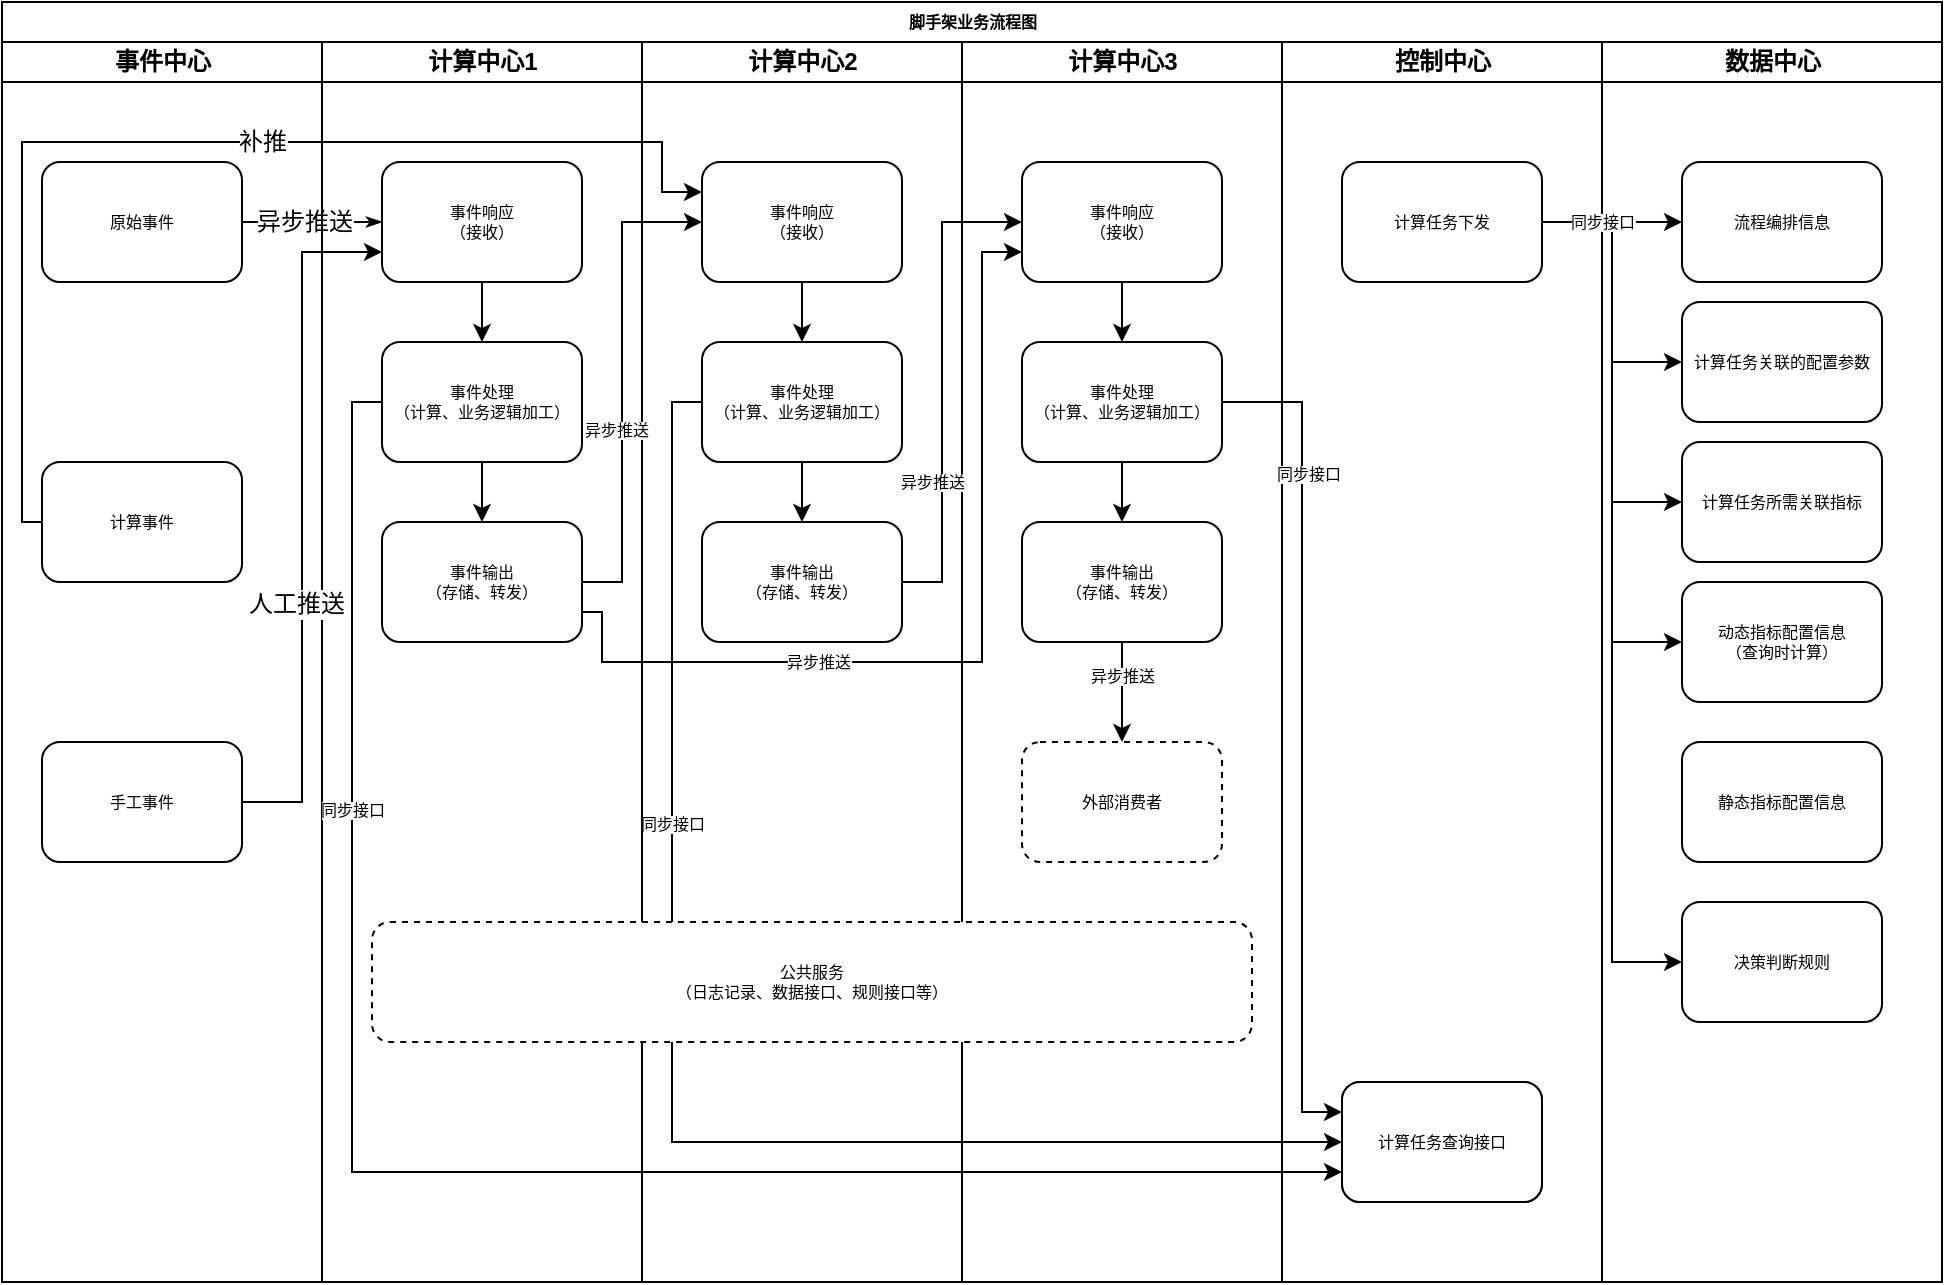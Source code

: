 <mxfile version="12.6.7" type="github">
  <diagram name="Page-1" id="74e2e168-ea6b-b213-b513-2b3c1d86103e">
    <mxGraphModel dx="1360" dy="802" grid="1" gridSize="10" guides="1" tooltips="1" connect="1" arrows="1" fold="1" page="1" pageScale="1" pageWidth="1100" pageHeight="850" background="#ffffff" math="0" shadow="0">
      <root>
        <mxCell id="0"/>
        <mxCell id="1" parent="0"/>
        <mxCell id="77e6c97f196da883-1" value="脚手架业务流程图" style="swimlane;html=1;childLayout=stackLayout;startSize=20;rounded=0;shadow=0;labelBackgroundColor=none;strokeWidth=1;fontFamily=Verdana;fontSize=8;align=center;" parent="1" vertex="1">
          <mxGeometry x="65" y="40" width="970" height="640" as="geometry"/>
        </mxCell>
        <mxCell id="iI2FmbBAY16OOEgHfnBO-54" style="edgeStyle=orthogonalEdgeStyle;rounded=0;orthogonalLoop=1;jettySize=auto;html=1;entryX=0;entryY=0.5;entryDx=0;entryDy=0;exitX=0;exitY=0.5;exitDx=0;exitDy=0;verticalAlign=bottom;" edge="1" parent="77e6c97f196da883-1" source="iI2FmbBAY16OOEgHfnBO-5" target="iI2FmbBAY16OOEgHfnBO-51">
          <mxGeometry relative="1" as="geometry">
            <mxPoint x="345" y="200" as="sourcePoint"/>
            <mxPoint x="730" y="510" as="targetPoint"/>
            <Array as="points">
              <mxPoint x="335" y="200"/>
              <mxPoint x="335" y="570"/>
            </Array>
          </mxGeometry>
        </mxCell>
        <mxCell id="iI2FmbBAY16OOEgHfnBO-70" value="同步接口" style="text;html=1;align=center;verticalAlign=middle;resizable=0;points=[];labelBackgroundColor=#ffffff;fontSize=8;fontFamily=Verdana;" vertex="1" connectable="0" parent="iI2FmbBAY16OOEgHfnBO-54">
          <mxGeometry x="-0.349" relative="1" as="geometry">
            <mxPoint y="-9.17" as="offset"/>
          </mxGeometry>
        </mxCell>
        <mxCell id="77e6c97f196da883-2" value="事件中心" style="swimlane;html=1;startSize=20;" parent="77e6c97f196da883-1" vertex="1">
          <mxGeometry y="20" width="160" height="620" as="geometry"/>
        </mxCell>
        <mxCell id="77e6c97f196da883-8" value="原始事件" style="rounded=1;whiteSpace=wrap;html=1;shadow=0;labelBackgroundColor=none;strokeWidth=1;fontFamily=Verdana;fontSize=8;align=center;" parent="77e6c97f196da883-2" vertex="1">
          <mxGeometry x="20" y="60" width="100" height="60" as="geometry"/>
        </mxCell>
        <mxCell id="77e6c97f196da883-9" value="计算事件" style="rounded=1;whiteSpace=wrap;html=1;shadow=0;labelBackgroundColor=none;strokeWidth=1;fontFamily=Verdana;fontSize=8;align=center;" parent="77e6c97f196da883-2" vertex="1">
          <mxGeometry x="20" y="210" width="100" height="60" as="geometry"/>
        </mxCell>
        <mxCell id="iI2FmbBAY16OOEgHfnBO-1" value="手工事件" style="rounded=1;whiteSpace=wrap;html=1;shadow=0;labelBackgroundColor=none;strokeWidth=1;fontFamily=Verdana;fontSize=8;align=center;" vertex="1" parent="77e6c97f196da883-2">
          <mxGeometry x="20" y="350" width="100" height="60" as="geometry"/>
        </mxCell>
        <mxCell id="77e6c97f196da883-26" style="edgeStyle=orthogonalEdgeStyle;rounded=1;html=1;labelBackgroundColor=none;startArrow=none;startFill=0;startSize=5;endArrow=classicThin;endFill=1;endSize=5;jettySize=auto;orthogonalLoop=1;strokeWidth=1;fontFamily=Verdana;fontSize=8" parent="77e6c97f196da883-1" source="77e6c97f196da883-8" target="77e6c97f196da883-11" edge="1">
          <mxGeometry relative="1" as="geometry"/>
        </mxCell>
        <mxCell id="iI2FmbBAY16OOEgHfnBO-25" value="异步推送" style="text;html=1;align=center;verticalAlign=middle;resizable=0;points=[];labelBackgroundColor=#ffffff;" vertex="1" connectable="0" parent="77e6c97f196da883-26">
          <mxGeometry x="-0.124" relative="1" as="geometry">
            <mxPoint as="offset"/>
          </mxGeometry>
        </mxCell>
        <mxCell id="77e6c97f196da883-3" value="计算中心1" style="swimlane;html=1;startSize=20;" parent="77e6c97f196da883-1" vertex="1">
          <mxGeometry x="160" y="20" width="160" height="620" as="geometry"/>
        </mxCell>
        <mxCell id="iI2FmbBAY16OOEgHfnBO-15" value="" style="edgeStyle=orthogonalEdgeStyle;rounded=0;orthogonalLoop=1;jettySize=auto;html=1;" edge="1" parent="77e6c97f196da883-3" source="77e6c97f196da883-11" target="iI2FmbBAY16OOEgHfnBO-2">
          <mxGeometry relative="1" as="geometry"/>
        </mxCell>
        <mxCell id="77e6c97f196da883-11" value="事件响应&lt;br&gt;（接收）" style="rounded=1;whiteSpace=wrap;html=1;shadow=0;labelBackgroundColor=none;strokeWidth=1;fontFamily=Verdana;fontSize=8;align=center;" parent="77e6c97f196da883-3" vertex="1">
          <mxGeometry x="30" y="60" width="100" height="60" as="geometry"/>
        </mxCell>
        <mxCell id="iI2FmbBAY16OOEgHfnBO-16" value="" style="edgeStyle=orthogonalEdgeStyle;rounded=0;orthogonalLoop=1;jettySize=auto;html=1;" edge="1" parent="77e6c97f196da883-3" source="iI2FmbBAY16OOEgHfnBO-2" target="iI2FmbBAY16OOEgHfnBO-3">
          <mxGeometry relative="1" as="geometry"/>
        </mxCell>
        <mxCell id="iI2FmbBAY16OOEgHfnBO-2" value="事件处理&lt;br&gt;（计算、业务逻辑加工）" style="rounded=1;whiteSpace=wrap;html=1;shadow=0;labelBackgroundColor=none;strokeWidth=1;fontFamily=Verdana;fontSize=8;align=center;" vertex="1" parent="77e6c97f196da883-3">
          <mxGeometry x="30" y="150" width="100" height="60" as="geometry"/>
        </mxCell>
        <mxCell id="iI2FmbBAY16OOEgHfnBO-3" value="事件输出&lt;br&gt;（存储、转发）" style="rounded=1;whiteSpace=wrap;html=1;shadow=0;labelBackgroundColor=none;strokeWidth=1;fontFamily=Verdana;fontSize=8;align=center;" vertex="1" parent="77e6c97f196da883-3">
          <mxGeometry x="30" y="240" width="100" height="60" as="geometry"/>
        </mxCell>
        <mxCell id="77e6c97f196da883-4" value="计算中心2" style="swimlane;html=1;startSize=20;" parent="77e6c97f196da883-1" vertex="1">
          <mxGeometry x="320" y="20" width="160" height="620" as="geometry"/>
        </mxCell>
        <mxCell id="iI2FmbBAY16OOEgHfnBO-17" value="" style="edgeStyle=orthogonalEdgeStyle;rounded=0;orthogonalLoop=1;jettySize=auto;html=1;" edge="1" parent="77e6c97f196da883-4" source="77e6c97f196da883-12" target="iI2FmbBAY16OOEgHfnBO-5">
          <mxGeometry relative="1" as="geometry"/>
        </mxCell>
        <mxCell id="77e6c97f196da883-12" value="&lt;span style=&quot;white-space: normal&quot;&gt;事件响应&lt;/span&gt;&lt;br style=&quot;white-space: normal&quot;&gt;&lt;span style=&quot;white-space: normal&quot;&gt;（接收）&lt;/span&gt;" style="rounded=1;whiteSpace=wrap;html=1;shadow=0;labelBackgroundColor=none;strokeWidth=1;fontFamily=Verdana;fontSize=8;align=center;" parent="77e6c97f196da883-4" vertex="1">
          <mxGeometry x="30" y="60" width="100" height="60" as="geometry"/>
        </mxCell>
        <mxCell id="iI2FmbBAY16OOEgHfnBO-18" value="" style="edgeStyle=orthogonalEdgeStyle;rounded=0;orthogonalLoop=1;jettySize=auto;html=1;" edge="1" parent="77e6c97f196da883-4" source="iI2FmbBAY16OOEgHfnBO-5" target="iI2FmbBAY16OOEgHfnBO-6">
          <mxGeometry relative="1" as="geometry"/>
        </mxCell>
        <mxCell id="iI2FmbBAY16OOEgHfnBO-5" value="&lt;span style=&quot;white-space: normal&quot;&gt;事件处理&lt;/span&gt;&lt;br style=&quot;white-space: normal&quot;&gt;&lt;span style=&quot;white-space: normal&quot;&gt;（计算、业务逻辑加工）&lt;/span&gt;" style="rounded=1;whiteSpace=wrap;html=1;shadow=0;labelBackgroundColor=none;strokeWidth=1;fontFamily=Verdana;fontSize=8;align=center;" vertex="1" parent="77e6c97f196da883-4">
          <mxGeometry x="30" y="150" width="100" height="60" as="geometry"/>
        </mxCell>
        <mxCell id="iI2FmbBAY16OOEgHfnBO-6" value="&lt;span style=&quot;white-space: normal&quot;&gt;事件输出&lt;/span&gt;&lt;br style=&quot;white-space: normal&quot;&gt;&lt;span style=&quot;white-space: normal&quot;&gt;（存储、转发）&lt;/span&gt;" style="rounded=1;whiteSpace=wrap;html=1;shadow=0;labelBackgroundColor=none;strokeWidth=1;fontFamily=Verdana;fontSize=8;align=center;" vertex="1" parent="77e6c97f196da883-4">
          <mxGeometry x="30" y="240" width="100" height="60" as="geometry"/>
        </mxCell>
        <mxCell id="77e6c97f196da883-5" value="计算中心3" style="swimlane;html=1;startSize=20;" parent="77e6c97f196da883-1" vertex="1">
          <mxGeometry x="480" y="20" width="160" height="620" as="geometry"/>
        </mxCell>
        <mxCell id="iI2FmbBAY16OOEgHfnBO-19" value="" style="edgeStyle=orthogonalEdgeStyle;rounded=0;orthogonalLoop=1;jettySize=auto;html=1;" edge="1" parent="77e6c97f196da883-5" source="iI2FmbBAY16OOEgHfnBO-12" target="iI2FmbBAY16OOEgHfnBO-13">
          <mxGeometry relative="1" as="geometry"/>
        </mxCell>
        <mxCell id="iI2FmbBAY16OOEgHfnBO-12" value="&lt;span style=&quot;white-space: normal&quot;&gt;事件响应&lt;/span&gt;&lt;br style=&quot;white-space: normal&quot;&gt;&lt;span style=&quot;white-space: normal&quot;&gt;（接收）&lt;/span&gt;" style="rounded=1;whiteSpace=wrap;html=1;shadow=0;labelBackgroundColor=none;strokeWidth=1;fontFamily=Verdana;fontSize=8;align=center;" vertex="1" parent="77e6c97f196da883-5">
          <mxGeometry x="30" y="60" width="100" height="60" as="geometry"/>
        </mxCell>
        <mxCell id="iI2FmbBAY16OOEgHfnBO-20" value="" style="edgeStyle=orthogonalEdgeStyle;rounded=0;orthogonalLoop=1;jettySize=auto;html=1;" edge="1" parent="77e6c97f196da883-5" source="iI2FmbBAY16OOEgHfnBO-13" target="iI2FmbBAY16OOEgHfnBO-14">
          <mxGeometry relative="1" as="geometry"/>
        </mxCell>
        <mxCell id="iI2FmbBAY16OOEgHfnBO-13" value="&lt;span style=&quot;white-space: normal&quot;&gt;事件处理&lt;/span&gt;&lt;br style=&quot;white-space: normal&quot;&gt;&lt;span style=&quot;white-space: normal&quot;&gt;（计算、业务逻辑加工）&lt;/span&gt;" style="rounded=1;whiteSpace=wrap;html=1;shadow=0;labelBackgroundColor=none;strokeWidth=1;fontFamily=Verdana;fontSize=8;align=center;" vertex="1" parent="77e6c97f196da883-5">
          <mxGeometry x="30" y="150" width="100" height="60" as="geometry"/>
        </mxCell>
        <mxCell id="iI2FmbBAY16OOEgHfnBO-14" value="&lt;span style=&quot;white-space: normal&quot;&gt;事件输出&lt;/span&gt;&lt;br style=&quot;white-space: normal&quot;&gt;&lt;span style=&quot;white-space: normal&quot;&gt;（存储、转发）&lt;/span&gt;" style="rounded=1;whiteSpace=wrap;html=1;shadow=0;labelBackgroundColor=none;strokeWidth=1;fontFamily=Verdana;fontSize=8;align=center;" vertex="1" parent="77e6c97f196da883-5">
          <mxGeometry x="30" y="240" width="100" height="60" as="geometry"/>
        </mxCell>
        <mxCell id="iI2FmbBAY16OOEgHfnBO-58" value="外部消费者" style="rounded=1;whiteSpace=wrap;html=1;shadow=0;labelBackgroundColor=none;strokeWidth=1;fontFamily=Verdana;fontSize=8;align=center;dashed=1;" vertex="1" parent="77e6c97f196da883-5">
          <mxGeometry x="30" y="350" width="100" height="60" as="geometry"/>
        </mxCell>
        <mxCell id="iI2FmbBAY16OOEgHfnBO-56" style="edgeStyle=elbowEdgeStyle;rounded=0;orthogonalLoop=1;jettySize=auto;elbow=vertical;html=1;entryX=0.5;entryY=0;entryDx=0;entryDy=0;" edge="1" parent="77e6c97f196da883-5" source="iI2FmbBAY16OOEgHfnBO-14" target="iI2FmbBAY16OOEgHfnBO-58">
          <mxGeometry relative="1" as="geometry">
            <mxPoint x="85" y="350" as="targetPoint"/>
            <Array as="points">
              <mxPoint x="80" y="320"/>
            </Array>
          </mxGeometry>
        </mxCell>
        <mxCell id="iI2FmbBAY16OOEgHfnBO-77" value="异步推送" style="text;html=1;align=center;verticalAlign=middle;resizable=0;points=[];labelBackgroundColor=#ffffff;fontSize=8;fontFamily=Verdana;" vertex="1" connectable="0" parent="iI2FmbBAY16OOEgHfnBO-56">
          <mxGeometry x="-0.2" y="3" relative="1" as="geometry">
            <mxPoint x="-3" y="-3" as="offset"/>
          </mxGeometry>
        </mxCell>
        <mxCell id="iI2FmbBAY16OOEgHfnBO-60" value="公共服务&lt;br&gt;（日志记录、数据接口、规则接口等）" style="rounded=1;whiteSpace=wrap;html=1;shadow=0;dashed=1;strokeWidth=1;fontFamily=Verdana;fontSize=8;" vertex="1" parent="77e6c97f196da883-5">
          <mxGeometry x="-295" y="440" width="440" height="60" as="geometry"/>
        </mxCell>
        <mxCell id="77e6c97f196da883-6" value="控制中心" style="swimlane;html=1;startSize=20;" parent="77e6c97f196da883-1" vertex="1">
          <mxGeometry x="640" y="20" width="160" height="620" as="geometry"/>
        </mxCell>
        <mxCell id="iI2FmbBAY16OOEgHfnBO-31" value="计算任务下发" style="rounded=1;whiteSpace=wrap;html=1;shadow=0;labelBackgroundColor=none;strokeWidth=1;fontFamily=Verdana;fontSize=8;align=center;" vertex="1" parent="77e6c97f196da883-6">
          <mxGeometry x="30" y="60" width="100" height="60" as="geometry"/>
        </mxCell>
        <mxCell id="iI2FmbBAY16OOEgHfnBO-51" value="数据查询接口" style="rounded=1;whiteSpace=wrap;html=1;shadow=0;labelBackgroundColor=none;strokeWidth=1;fontFamily=Verdana;fontSize=8;align=center;" vertex="1" parent="77e6c97f196da883-6">
          <mxGeometry x="30" y="520" width="100" height="60" as="geometry"/>
        </mxCell>
        <mxCell id="iI2FmbBAY16OOEgHfnBO-66" value="计算任务查询接口" style="rounded=1;whiteSpace=wrap;html=1;shadow=0;labelBackgroundColor=none;strokeWidth=1;fontFamily=Verdana;fontSize=8;align=center;" vertex="1" parent="77e6c97f196da883-6">
          <mxGeometry x="30" y="520" width="100" height="60" as="geometry"/>
        </mxCell>
        <mxCell id="77e6c97f196da883-7" value="数据中心" style="swimlane;html=1;startSize=20;" parent="77e6c97f196da883-1" vertex="1">
          <mxGeometry x="800" y="20" width="170" height="620" as="geometry"/>
        </mxCell>
        <mxCell id="iI2FmbBAY16OOEgHfnBO-34" value="流程编排信息" style="rounded=1;whiteSpace=wrap;html=1;shadow=0;labelBackgroundColor=none;strokeWidth=1;fontFamily=Verdana;fontSize=8;align=center;" vertex="1" parent="77e6c97f196da883-7">
          <mxGeometry x="40" y="60" width="100" height="60" as="geometry"/>
        </mxCell>
        <mxCell id="iI2FmbBAY16OOEgHfnBO-35" value="计算任务所需关联指标" style="rounded=1;whiteSpace=wrap;html=1;shadow=0;labelBackgroundColor=none;strokeWidth=1;fontFamily=Verdana;fontSize=8;align=center;" vertex="1" parent="77e6c97f196da883-7">
          <mxGeometry x="40" y="200" width="100" height="60" as="geometry"/>
        </mxCell>
        <mxCell id="iI2FmbBAY16OOEgHfnBO-36" value="决策判断规则" style="rounded=1;whiteSpace=wrap;html=1;shadow=0;labelBackgroundColor=none;strokeWidth=1;fontFamily=Verdana;fontSize=8;align=center;" vertex="1" parent="77e6c97f196da883-7">
          <mxGeometry x="40" y="430" width="100" height="60" as="geometry"/>
        </mxCell>
        <mxCell id="iI2FmbBAY16OOEgHfnBO-38" value="动态指标配置信息&lt;br&gt;（查询时计算）" style="rounded=1;whiteSpace=wrap;html=1;shadow=0;labelBackgroundColor=none;strokeWidth=1;fontFamily=Verdana;fontSize=8;align=center;" vertex="1" parent="77e6c97f196da883-7">
          <mxGeometry x="40" y="270" width="100" height="60" as="geometry"/>
        </mxCell>
        <mxCell id="iI2FmbBAY16OOEgHfnBO-37" value="计算任务关联的配置参数" style="rounded=1;whiteSpace=wrap;html=1;shadow=0;labelBackgroundColor=none;strokeWidth=1;fontFamily=Verdana;fontSize=8;align=center;" vertex="1" parent="77e6c97f196da883-7">
          <mxGeometry x="40" y="130" width="100" height="60" as="geometry"/>
        </mxCell>
        <mxCell id="iI2FmbBAY16OOEgHfnBO-45" value="静态指标配置信息" style="rounded=1;whiteSpace=wrap;html=1;shadow=0;labelBackgroundColor=none;strokeWidth=1;fontFamily=Verdana;fontSize=8;align=center;" vertex="1" parent="77e6c97f196da883-7">
          <mxGeometry x="40" y="350" width="100" height="60" as="geometry"/>
        </mxCell>
        <mxCell id="iI2FmbBAY16OOEgHfnBO-21" style="edgeStyle=orthogonalEdgeStyle;rounded=0;orthogonalLoop=1;jettySize=auto;html=1;entryX=0;entryY=0.5;entryDx=0;entryDy=0;" edge="1" parent="77e6c97f196da883-1" source="iI2FmbBAY16OOEgHfnBO-3" target="77e6c97f196da883-12">
          <mxGeometry relative="1" as="geometry">
            <Array as="points">
              <mxPoint x="310" y="290"/>
              <mxPoint x="310" y="110"/>
            </Array>
          </mxGeometry>
        </mxCell>
        <mxCell id="iI2FmbBAY16OOEgHfnBO-71" value="异步推送" style="text;html=1;align=center;verticalAlign=middle;resizable=0;points=[];labelBackgroundColor=#ffffff;fontSize=8;fontFamily=Verdana;" vertex="1" connectable="0" parent="iI2FmbBAY16OOEgHfnBO-21">
          <mxGeometry x="-0.197" y="3" relative="1" as="geometry">
            <mxPoint as="offset"/>
          </mxGeometry>
        </mxCell>
        <mxCell id="iI2FmbBAY16OOEgHfnBO-22" style="edgeStyle=orthogonalEdgeStyle;rounded=0;orthogonalLoop=1;jettySize=auto;html=1;entryX=0;entryY=0.75;entryDx=0;entryDy=0;exitX=1;exitY=0.75;exitDx=0;exitDy=0;" edge="1" parent="77e6c97f196da883-1" source="iI2FmbBAY16OOEgHfnBO-3" target="iI2FmbBAY16OOEgHfnBO-12">
          <mxGeometry relative="1" as="geometry">
            <Array as="points">
              <mxPoint x="300" y="305"/>
              <mxPoint x="300" y="330"/>
              <mxPoint x="490" y="330"/>
              <mxPoint x="490" y="125"/>
            </Array>
          </mxGeometry>
        </mxCell>
        <mxCell id="iI2FmbBAY16OOEgHfnBO-75" value="异步推送" style="text;html=1;align=center;verticalAlign=middle;resizable=0;points=[];labelBackgroundColor=#ffffff;fontSize=8;fontFamily=Verdana;" vertex="1" connectable="0" parent="iI2FmbBAY16OOEgHfnBO-22">
          <mxGeometry x="-0.365" relative="1" as="geometry">
            <mxPoint as="offset"/>
          </mxGeometry>
        </mxCell>
        <object label="" id="iI2FmbBAY16OOEgHfnBO-23">
          <mxCell style="edgeStyle=orthogonalEdgeStyle;rounded=0;orthogonalLoop=1;jettySize=auto;html=1;entryX=0;entryY=0.25;entryDx=0;entryDy=0;" edge="1" parent="77e6c97f196da883-1" source="77e6c97f196da883-9" target="77e6c97f196da883-12">
            <mxGeometry relative="1" as="geometry">
              <Array as="points">
                <mxPoint x="10" y="260"/>
                <mxPoint x="10" y="70"/>
                <mxPoint x="330" y="70"/>
                <mxPoint x="330" y="95"/>
              </Array>
            </mxGeometry>
          </mxCell>
        </object>
        <mxCell id="iI2FmbBAY16OOEgHfnBO-24" value="补推" style="text;html=1;align=center;verticalAlign=middle;resizable=0;points=[];labelBackgroundColor=#ffffff;" vertex="1" connectable="0" parent="iI2FmbBAY16OOEgHfnBO-23">
          <mxGeometry x="-0.434" y="3" relative="1" as="geometry">
            <mxPoint x="123" y="-40.03" as="offset"/>
          </mxGeometry>
        </mxCell>
        <mxCell id="iI2FmbBAY16OOEgHfnBO-26" style="edgeStyle=orthogonalEdgeStyle;rounded=0;orthogonalLoop=1;jettySize=auto;html=1;entryX=0;entryY=0.5;entryDx=0;entryDy=0;" edge="1" parent="77e6c97f196da883-1" source="iI2FmbBAY16OOEgHfnBO-6" target="iI2FmbBAY16OOEgHfnBO-12">
          <mxGeometry relative="1" as="geometry">
            <Array as="points">
              <mxPoint x="470" y="290"/>
              <mxPoint x="470" y="110"/>
            </Array>
          </mxGeometry>
        </mxCell>
        <mxCell id="iI2FmbBAY16OOEgHfnBO-76" value="异步推送" style="text;html=1;align=center;verticalAlign=middle;resizable=0;points=[];labelBackgroundColor=#ffffff;fontSize=8;fontFamily=Verdana;" vertex="1" connectable="0" parent="iI2FmbBAY16OOEgHfnBO-26">
          <mxGeometry x="-0.301" y="3" relative="1" as="geometry">
            <mxPoint x="-2" y="14.17" as="offset"/>
          </mxGeometry>
        </mxCell>
        <mxCell id="iI2FmbBAY16OOEgHfnBO-29" style="edgeStyle=orthogonalEdgeStyle;rounded=0;orthogonalLoop=1;jettySize=auto;html=1;entryX=0;entryY=0.75;entryDx=0;entryDy=0;" edge="1" parent="77e6c97f196da883-1" source="iI2FmbBAY16OOEgHfnBO-1" target="77e6c97f196da883-11">
          <mxGeometry relative="1" as="geometry">
            <Array as="points">
              <mxPoint x="150" y="400"/>
              <mxPoint x="150" y="125"/>
            </Array>
          </mxGeometry>
        </mxCell>
        <mxCell id="iI2FmbBAY16OOEgHfnBO-30" value="人工推送" style="text;html=1;align=center;verticalAlign=middle;resizable=0;points=[];labelBackgroundColor=#ffffff;" vertex="1" connectable="0" parent="iI2FmbBAY16OOEgHfnBO-29">
          <mxGeometry x="-0.252" y="3" relative="1" as="geometry">
            <mxPoint as="offset"/>
          </mxGeometry>
        </mxCell>
        <mxCell id="iI2FmbBAY16OOEgHfnBO-46" style="edgeStyle=orthogonalEdgeStyle;rounded=0;orthogonalLoop=1;jettySize=auto;html=1;entryX=0;entryY=0.5;entryDx=0;entryDy=0;" edge="1" parent="77e6c97f196da883-1" source="iI2FmbBAY16OOEgHfnBO-31" target="iI2FmbBAY16OOEgHfnBO-34">
          <mxGeometry relative="1" as="geometry"/>
        </mxCell>
        <mxCell id="iI2FmbBAY16OOEgHfnBO-47" style="edgeStyle=orthogonalEdgeStyle;rounded=0;orthogonalLoop=1;jettySize=auto;html=1;entryX=0;entryY=0.5;entryDx=0;entryDy=0;" edge="1" parent="77e6c97f196da883-1" source="iI2FmbBAY16OOEgHfnBO-31" target="iI2FmbBAY16OOEgHfnBO-37">
          <mxGeometry relative="1" as="geometry"/>
        </mxCell>
        <mxCell id="iI2FmbBAY16OOEgHfnBO-48" style="edgeStyle=orthogonalEdgeStyle;rounded=0;orthogonalLoop=1;jettySize=auto;html=1;entryX=0;entryY=0.5;entryDx=0;entryDy=0;" edge="1" parent="77e6c97f196da883-1" source="iI2FmbBAY16OOEgHfnBO-31" target="iI2FmbBAY16OOEgHfnBO-35">
          <mxGeometry relative="1" as="geometry"/>
        </mxCell>
        <mxCell id="iI2FmbBAY16OOEgHfnBO-49" style="edgeStyle=orthogonalEdgeStyle;rounded=0;orthogonalLoop=1;jettySize=auto;html=1;entryX=0;entryY=0.5;entryDx=0;entryDy=0;" edge="1" parent="77e6c97f196da883-1" source="iI2FmbBAY16OOEgHfnBO-31" target="iI2FmbBAY16OOEgHfnBO-38">
          <mxGeometry relative="1" as="geometry"/>
        </mxCell>
        <mxCell id="iI2FmbBAY16OOEgHfnBO-50" style="edgeStyle=orthogonalEdgeStyle;rounded=0;orthogonalLoop=1;jettySize=auto;html=1;entryX=0;entryY=0.5;entryDx=0;entryDy=0;" edge="1" parent="77e6c97f196da883-1" source="iI2FmbBAY16OOEgHfnBO-31" target="iI2FmbBAY16OOEgHfnBO-36">
          <mxGeometry relative="1" as="geometry"/>
        </mxCell>
        <mxCell id="iI2FmbBAY16OOEgHfnBO-67" value="同步接口" style="text;html=1;align=center;verticalAlign=middle;resizable=0;points=[];labelBackgroundColor=#ffffff;fontSize=8;fontFamily=Verdana;" vertex="1" connectable="0" parent="iI2FmbBAY16OOEgHfnBO-50">
          <mxGeometry x="-0.895" relative="1" as="geometry">
            <mxPoint x="6.89" as="offset"/>
          </mxGeometry>
        </mxCell>
        <mxCell id="iI2FmbBAY16OOEgHfnBO-55" style="edgeStyle=orthogonalEdgeStyle;rounded=0;orthogonalLoop=1;jettySize=auto;html=1;entryX=0;entryY=0.25;entryDx=0;entryDy=0;exitX=1;exitY=0.5;exitDx=0;exitDy=0;" edge="1" parent="77e6c97f196da883-1" source="iI2FmbBAY16OOEgHfnBO-13" target="iI2FmbBAY16OOEgHfnBO-51">
          <mxGeometry relative="1" as="geometry">
            <mxPoint x="460" y="210" as="sourcePoint"/>
            <mxPoint x="680" y="490" as="targetPoint"/>
            <Array as="points">
              <mxPoint x="650" y="200"/>
              <mxPoint x="650" y="555"/>
            </Array>
          </mxGeometry>
        </mxCell>
        <mxCell id="iI2FmbBAY16OOEgHfnBO-68" value="同步接口" style="text;html=1;align=center;verticalAlign=middle;resizable=0;points=[];labelBackgroundColor=#ffffff;fontSize=8;fontFamily=Verdana;" vertex="1" connectable="0" parent="iI2FmbBAY16OOEgHfnBO-55">
          <mxGeometry x="-0.807" y="-36" relative="1" as="geometry">
            <mxPoint x="39" y="36" as="offset"/>
          </mxGeometry>
        </mxCell>
        <mxCell id="iI2FmbBAY16OOEgHfnBO-64" style="edgeStyle=elbowEdgeStyle;rounded=0;orthogonalLoop=1;jettySize=auto;elbow=vertical;html=1;entryX=0;entryY=0.75;entryDx=0;entryDy=0;fontFamily=Verdana;fontSize=8;" edge="1" parent="77e6c97f196da883-1" source="iI2FmbBAY16OOEgHfnBO-2" target="iI2FmbBAY16OOEgHfnBO-51">
          <mxGeometry relative="1" as="geometry">
            <Array as="points">
              <mxPoint x="175" y="530"/>
              <mxPoint x="395" y="585"/>
            </Array>
          </mxGeometry>
        </mxCell>
        <mxCell id="iI2FmbBAY16OOEgHfnBO-69" value="同步接口" style="text;html=1;align=center;verticalAlign=middle;resizable=0;points=[];labelBackgroundColor=#ffffff;fontSize=8;fontFamily=Verdana;" vertex="1" connectable="0" parent="iI2FmbBAY16OOEgHfnBO-64">
          <mxGeometry x="-0.511" relative="1" as="geometry">
            <mxPoint as="offset"/>
          </mxGeometry>
        </mxCell>
      </root>
    </mxGraphModel>
  </diagram>
</mxfile>

